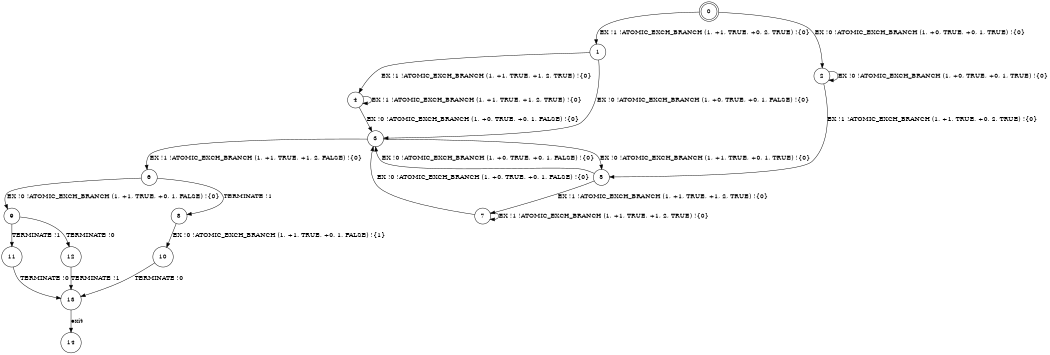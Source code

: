 digraph BCG {
size = "7, 10.5";
center = TRUE;
node [shape = circle];
0 [peripheries = 2];
0 -> 1 [label = "EX !1 !ATOMIC_EXCH_BRANCH (1, +1, TRUE, +0, 2, TRUE) !{0}"];
0 -> 2 [label = "EX !0 !ATOMIC_EXCH_BRANCH (1, +0, TRUE, +0, 1, TRUE) !{0}"];
1 -> 3 [label = "EX !0 !ATOMIC_EXCH_BRANCH (1, +0, TRUE, +0, 1, FALSE) !{0}"];
1 -> 4 [label = "EX !1 !ATOMIC_EXCH_BRANCH (1, +1, TRUE, +1, 2, TRUE) !{0}"];
2 -> 5 [label = "EX !1 !ATOMIC_EXCH_BRANCH (1, +1, TRUE, +0, 2, TRUE) !{0}"];
2 -> 2 [label = "EX !0 !ATOMIC_EXCH_BRANCH (1, +0, TRUE, +0, 1, TRUE) !{0}"];
3 -> 6 [label = "EX !1 !ATOMIC_EXCH_BRANCH (1, +1, TRUE, +1, 2, FALSE) !{0}"];
3 -> 5 [label = "EX !0 !ATOMIC_EXCH_BRANCH (1, +1, TRUE, +0, 1, TRUE) !{0}"];
4 -> 3 [label = "EX !0 !ATOMIC_EXCH_BRANCH (1, +0, TRUE, +0, 1, FALSE) !{0}"];
4 -> 4 [label = "EX !1 !ATOMIC_EXCH_BRANCH (1, +1, TRUE, +1, 2, TRUE) !{0}"];
5 -> 7 [label = "EX !1 !ATOMIC_EXCH_BRANCH (1, +1, TRUE, +1, 2, TRUE) !{0}"];
5 -> 3 [label = "EX !0 !ATOMIC_EXCH_BRANCH (1, +0, TRUE, +0, 1, FALSE) !{0}"];
6 -> 8 [label = "TERMINATE !1"];
6 -> 9 [label = "EX !0 !ATOMIC_EXCH_BRANCH (1, +1, TRUE, +0, 1, FALSE) !{0}"];
7 -> 7 [label = "EX !1 !ATOMIC_EXCH_BRANCH (1, +1, TRUE, +1, 2, TRUE) !{0}"];
7 -> 3 [label = "EX !0 !ATOMIC_EXCH_BRANCH (1, +0, TRUE, +0, 1, FALSE) !{0}"];
8 -> 10 [label = "EX !0 !ATOMIC_EXCH_BRANCH (1, +1, TRUE, +0, 1, FALSE) !{1}"];
9 -> 11 [label = "TERMINATE !1"];
9 -> 12 [label = "TERMINATE !0"];
10 -> 13 [label = "TERMINATE !0"];
11 -> 13 [label = "TERMINATE !0"];
12 -> 13 [label = "TERMINATE !1"];
13 -> 14 [label = "exit"];
}
